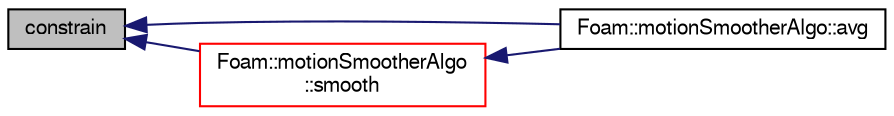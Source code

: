 digraph "constrain"
{
  bgcolor="transparent";
  edge [fontname="FreeSans",fontsize="10",labelfontname="FreeSans",labelfontsize="10"];
  node [fontname="FreeSans",fontsize="10",shape=record];
  rankdir="LR";
  Node1 [label="constrain",height=0.2,width=0.4,color="black", fillcolor="grey75", style="filled", fontcolor="black"];
  Node1 -> Node2 [dir="back",color="midnightblue",fontsize="10",style="solid",fontname="FreeSans"];
  Node2 [label="Foam::motionSmootherAlgo::avg",height=0.2,width=0.4,color="black",URL="$a21550.html#a1e9ece659896c4f16989da23808fd724"];
  Node1 -> Node3 [dir="back",color="midnightblue",fontsize="10",style="solid",fontname="FreeSans"];
  Node3 [label="Foam::motionSmootherAlgo\l::smooth",height=0.2,width=0.4,color="red",URL="$a21550.html#a9573d3e007b37387f7624f7b6a8ceefd",tooltip="Fully explicit smoothing of fields (not positions) "];
  Node3 -> Node2 [dir="back",color="midnightblue",fontsize="10",style="solid",fontname="FreeSans"];
}
